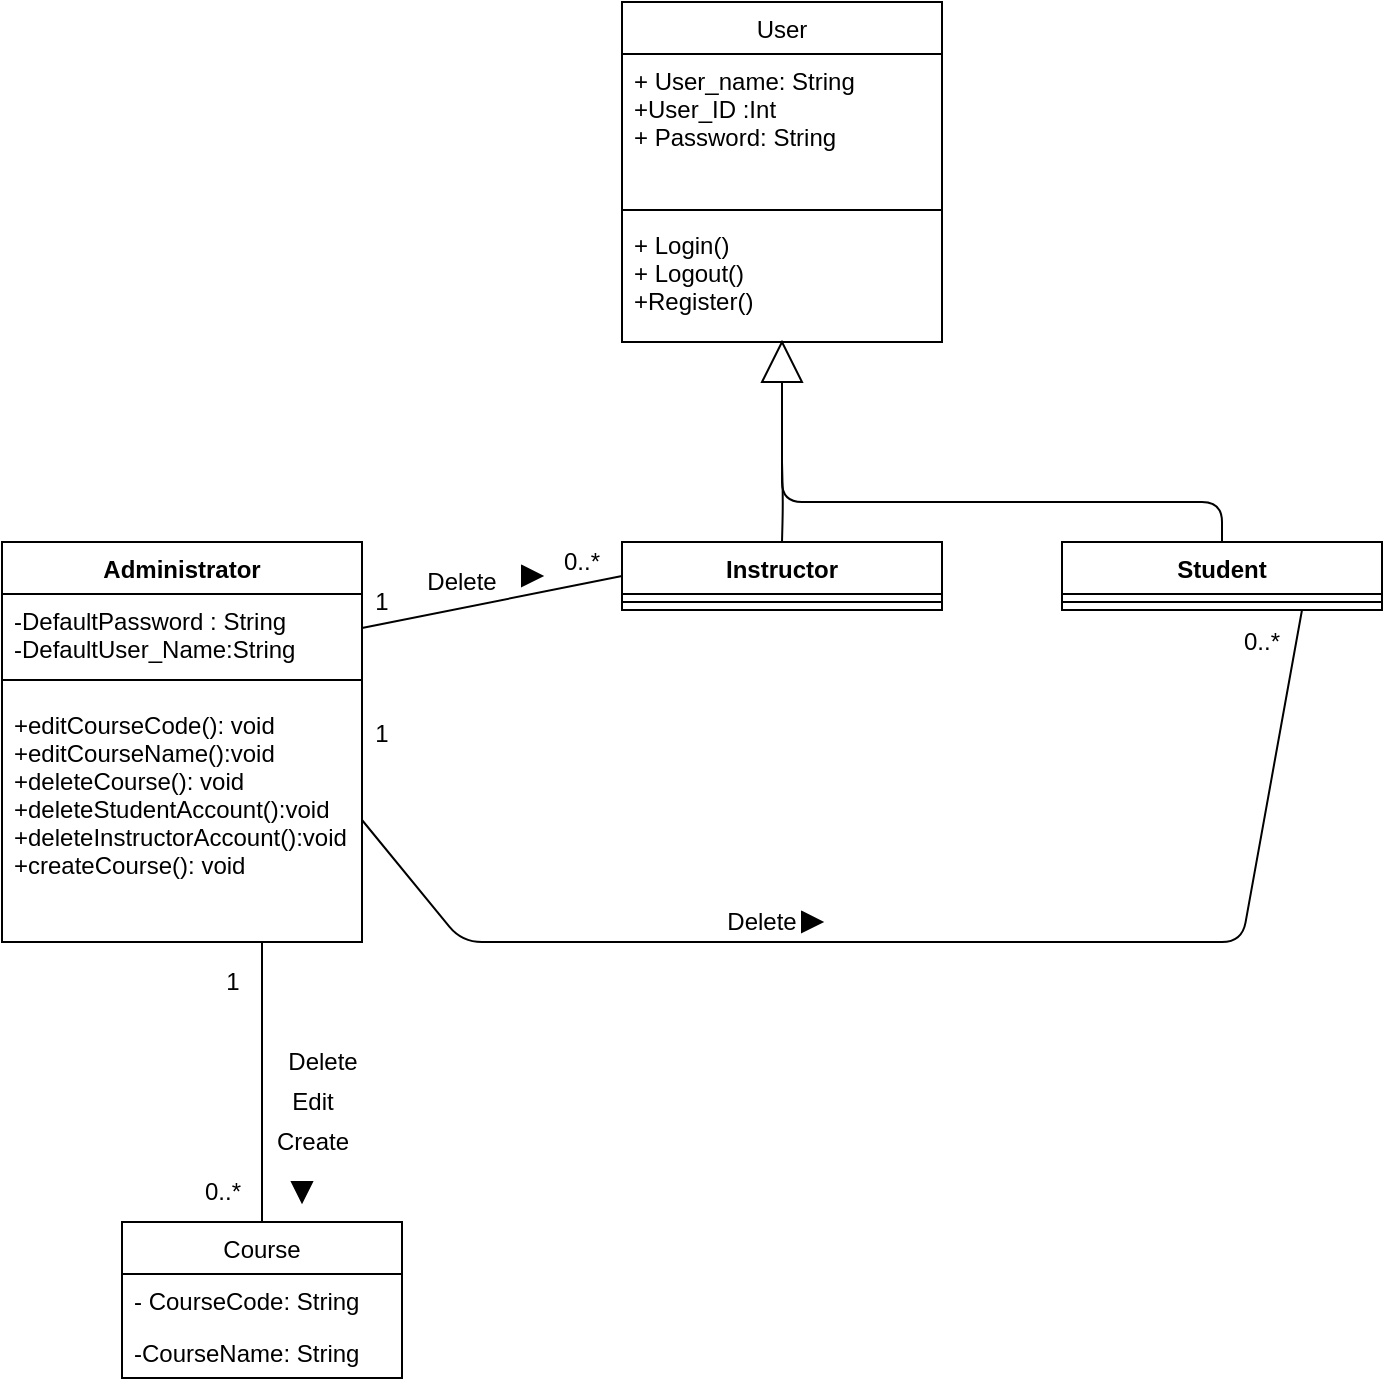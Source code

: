 <mxfile version="14.7.7" type="github">
  <diagram id="0Ks4ecTs9P0g9Y5sOIQz" name="Page-1">
    <mxGraphModel dx="1038" dy="603" grid="1" gridSize="10" guides="1" tooltips="1" connect="1" arrows="1" fold="1" page="1" pageScale="1" pageWidth="850" pageHeight="1100" math="0" shadow="0">
      <root>
        <mxCell id="0" />
        <mxCell id="1" parent="0" />
        <mxCell id="jh5FtlDnbmtHi-5MfQ73-8" value="User" style="swimlane;fontStyle=0;align=center;verticalAlign=top;childLayout=stackLayout;horizontal=1;startSize=26;horizontalStack=0;resizeParent=1;resizeParentMax=0;resizeLast=0;collapsible=1;marginBottom=0;" parent="1" vertex="1">
          <mxGeometry x="360" y="210" width="160" height="170" as="geometry" />
        </mxCell>
        <mxCell id="jh5FtlDnbmtHi-5MfQ73-9" value="+ User_name: String&#xa;+User_ID :Int&#xa;+ Password: String" style="text;strokeColor=none;fillColor=none;align=left;verticalAlign=top;spacingLeft=4;spacingRight=4;overflow=hidden;rotatable=0;points=[[0,0.5],[1,0.5]];portConstraint=eastwest;" parent="jh5FtlDnbmtHi-5MfQ73-8" vertex="1">
          <mxGeometry y="26" width="160" height="74" as="geometry" />
        </mxCell>
        <mxCell id="jh5FtlDnbmtHi-5MfQ73-10" value="" style="line;strokeWidth=1;fillColor=none;align=left;verticalAlign=middle;spacingTop=-1;spacingLeft=3;spacingRight=3;rotatable=0;labelPosition=right;points=[];portConstraint=eastwest;" parent="jh5FtlDnbmtHi-5MfQ73-8" vertex="1">
          <mxGeometry y="100" width="160" height="8" as="geometry" />
        </mxCell>
        <mxCell id="jh5FtlDnbmtHi-5MfQ73-11" value="+ Login()&#xa;+ Logout()&#xa;+Register()&#xa;" style="text;strokeColor=none;fillColor=none;align=left;verticalAlign=top;spacingLeft=4;spacingRight=4;overflow=hidden;rotatable=0;points=[[0,0.5],[1,0.5]];portConstraint=eastwest;" parent="jh5FtlDnbmtHi-5MfQ73-8" vertex="1">
          <mxGeometry y="108" width="160" height="62" as="geometry" />
        </mxCell>
        <mxCell id="jh5FtlDnbmtHi-5MfQ73-13" value=" Administrator" style="swimlane;fontStyle=1;align=center;verticalAlign=top;childLayout=stackLayout;horizontal=1;startSize=26;horizontalStack=0;resizeParent=1;resizeParentMax=0;resizeLast=0;collapsible=1;marginBottom=0;" parent="1" vertex="1">
          <mxGeometry x="50" y="480" width="180" height="200" as="geometry" />
        </mxCell>
        <mxCell id="jh5FtlDnbmtHi-5MfQ73-14" value="-DefaultPassword : String&#xa;-DefaultUser_Name:String&#xa;" style="text;strokeColor=none;fillColor=none;align=left;verticalAlign=top;spacingLeft=4;spacingRight=4;overflow=hidden;rotatable=0;points=[[0,0.5],[1,0.5]];portConstraint=eastwest;" parent="jh5FtlDnbmtHi-5MfQ73-13" vertex="1">
          <mxGeometry y="26" width="180" height="34" as="geometry" />
        </mxCell>
        <mxCell id="jh5FtlDnbmtHi-5MfQ73-15" value="" style="line;strokeWidth=1;fillColor=none;align=left;verticalAlign=middle;spacingTop=-1;spacingLeft=3;spacingRight=3;rotatable=0;labelPosition=right;points=[];portConstraint=eastwest;" parent="jh5FtlDnbmtHi-5MfQ73-13" vertex="1">
          <mxGeometry y="60" width="180" height="18" as="geometry" />
        </mxCell>
        <mxCell id="jh5FtlDnbmtHi-5MfQ73-16" value="+editCourseCode(): void&#xa;+editCourseName():void&#xa;+deleteCourse(): void&#xa;+deleteStudentAccount():void&#xa;+deleteInstructorAccount():void&#xa;+createCourse(): void&#xa;&#xa;" style="text;strokeColor=none;fillColor=none;align=left;verticalAlign=top;spacingLeft=4;spacingRight=4;overflow=hidden;rotatable=0;points=[[0,0.5],[1,0.5]];portConstraint=eastwest;" parent="jh5FtlDnbmtHi-5MfQ73-13" vertex="1">
          <mxGeometry y="78" width="180" height="122" as="geometry" />
        </mxCell>
        <mxCell id="jh5FtlDnbmtHi-5MfQ73-17" value="Instructor" style="swimlane;fontStyle=1;align=center;verticalAlign=top;childLayout=stackLayout;horizontal=1;startSize=26;horizontalStack=0;resizeParent=1;resizeParentMax=0;resizeLast=0;collapsible=1;marginBottom=0;" parent="1" vertex="1">
          <mxGeometry x="360" y="480" width="160" height="34" as="geometry" />
        </mxCell>
        <mxCell id="jh5FtlDnbmtHi-5MfQ73-19" value="" style="line;strokeWidth=1;fillColor=none;align=left;verticalAlign=middle;spacingTop=-1;spacingLeft=3;spacingRight=3;rotatable=0;labelPosition=right;points=[];portConstraint=eastwest;" parent="jh5FtlDnbmtHi-5MfQ73-17" vertex="1">
          <mxGeometry y="26" width="160" height="8" as="geometry" />
        </mxCell>
        <mxCell id="jh5FtlDnbmtHi-5MfQ73-21" value="Student" style="swimlane;fontStyle=1;align=center;verticalAlign=top;childLayout=stackLayout;horizontal=1;startSize=26;horizontalStack=0;resizeParent=1;resizeParentMax=0;resizeLast=0;collapsible=1;marginBottom=0;" parent="1" vertex="1">
          <mxGeometry x="580" y="480" width="160" height="34" as="geometry" />
        </mxCell>
        <mxCell id="jh5FtlDnbmtHi-5MfQ73-23" value="" style="line;strokeWidth=1;fillColor=none;align=left;verticalAlign=middle;spacingTop=-1;spacingLeft=3;spacingRight=3;rotatable=0;labelPosition=right;points=[];portConstraint=eastwest;" parent="jh5FtlDnbmtHi-5MfQ73-21" vertex="1">
          <mxGeometry y="26" width="160" height="8" as="geometry" />
        </mxCell>
        <mxCell id="jh5FtlDnbmtHi-5MfQ73-31" value="" style="endArrow=none;html=1;edgeStyle=orthogonalEdgeStyle;" parent="1" target="jh5FtlDnbmtHi-5MfQ73-17" edge="1">
          <mxGeometry relative="1" as="geometry">
            <mxPoint x="440" y="440" as="sourcePoint" />
            <mxPoint x="500" y="460" as="targetPoint" />
          </mxGeometry>
        </mxCell>
        <mxCell id="jh5FtlDnbmtHi-5MfQ73-35" value="" style="endArrow=none;html=1;edgeStyle=orthogonalEdgeStyle;entryX=0.5;entryY=0;entryDx=0;entryDy=0;exitX=0;exitY=0.5;exitDx=0;exitDy=0;" parent="1" target="jh5FtlDnbmtHi-5MfQ73-21" edge="1" source="rv63WQRZEUk_aqfnuv_n-1">
          <mxGeometry relative="1" as="geometry">
            <mxPoint x="440" y="440" as="sourcePoint" />
            <mxPoint x="500" y="460" as="targetPoint" />
            <Array as="points">
              <mxPoint x="440" y="460" />
              <mxPoint x="660" y="460" />
            </Array>
          </mxGeometry>
        </mxCell>
        <mxCell id="jh5FtlDnbmtHi-5MfQ73-40" value="Course" style="swimlane;fontStyle=0;childLayout=stackLayout;horizontal=1;startSize=26;fillColor=none;horizontalStack=0;resizeParent=1;resizeParentMax=0;resizeLast=0;collapsible=1;marginBottom=0;" parent="1" vertex="1">
          <mxGeometry x="110" y="820" width="140" height="78" as="geometry" />
        </mxCell>
        <mxCell id="jh5FtlDnbmtHi-5MfQ73-41" value="- CourseCode: String" style="text;strokeColor=none;fillColor=none;align=left;verticalAlign=top;spacingLeft=4;spacingRight=4;overflow=hidden;rotatable=0;points=[[0,0.5],[1,0.5]];portConstraint=eastwest;" parent="jh5FtlDnbmtHi-5MfQ73-40" vertex="1">
          <mxGeometry y="26" width="140" height="26" as="geometry" />
        </mxCell>
        <mxCell id="jh5FtlDnbmtHi-5MfQ73-42" value="-CourseName: String &#xa;" style="text;strokeColor=none;fillColor=none;align=left;verticalAlign=top;spacingLeft=4;spacingRight=4;overflow=hidden;rotatable=0;points=[[0,0.5],[1,0.5]];portConstraint=eastwest;" parent="jh5FtlDnbmtHi-5MfQ73-40" vertex="1">
          <mxGeometry y="52" width="140" height="26" as="geometry" />
        </mxCell>
        <mxCell id="yiBvlV-o7qWcCZld0VGW-4" value="1" style="text;html=1;align=center;verticalAlign=middle;resizable=0;points=[];autosize=1;strokeColor=none;" parent="1" vertex="1">
          <mxGeometry x="155" y="690" width="20" height="20" as="geometry" />
        </mxCell>
        <mxCell id="yiBvlV-o7qWcCZld0VGW-5" value="Create" style="text;html=1;align=center;verticalAlign=middle;resizable=0;points=[];autosize=1;strokeColor=none;" parent="1" vertex="1">
          <mxGeometry x="180" y="770" width="50" height="20" as="geometry" />
        </mxCell>
        <mxCell id="yiBvlV-o7qWcCZld0VGW-6" value="" style="triangle;whiteSpace=wrap;html=1;direction=south;fillColor=#000000;" parent="1" vertex="1">
          <mxGeometry x="195" y="800" width="10" height="10" as="geometry" />
        </mxCell>
        <mxCell id="yiBvlV-o7qWcCZld0VGW-7" value="" style="endArrow=none;html=1;entryX=0;entryY=0.5;entryDx=0;entryDy=0;exitX=1;exitY=0.5;exitDx=0;exitDy=0;" parent="1" source="jh5FtlDnbmtHi-5MfQ73-14" target="jh5FtlDnbmtHi-5MfQ73-17" edge="1">
          <mxGeometry width="50" height="50" relative="1" as="geometry">
            <mxPoint x="280" y="600" as="sourcePoint" />
            <mxPoint x="360" y="519" as="targetPoint" />
          </mxGeometry>
        </mxCell>
        <mxCell id="yiBvlV-o7qWcCZld0VGW-8" value="Delete" style="text;html=1;strokeColor=none;fillColor=none;align=center;verticalAlign=middle;whiteSpace=wrap;rounded=0;" parent="1" vertex="1">
          <mxGeometry x="260" y="490" width="40" height="20" as="geometry" />
        </mxCell>
        <mxCell id="yiBvlV-o7qWcCZld0VGW-9" value="1" style="text;html=1;strokeColor=none;fillColor=none;align=center;verticalAlign=middle;whiteSpace=wrap;rounded=0;" parent="1" vertex="1">
          <mxGeometry x="220" y="500" width="40" height="20" as="geometry" />
        </mxCell>
        <mxCell id="yiBvlV-o7qWcCZld0VGW-10" value="0..*" style="text;html=1;strokeColor=none;fillColor=none;align=center;verticalAlign=middle;whiteSpace=wrap;rounded=0;" parent="1" vertex="1">
          <mxGeometry x="320" y="480" width="40" height="20" as="geometry" />
        </mxCell>
        <mxCell id="yiBvlV-o7qWcCZld0VGW-11" value="" style="triangle;whiteSpace=wrap;html=1;fillColor=#000000;" parent="1" vertex="1">
          <mxGeometry x="310" y="492" width="10" height="10" as="geometry" />
        </mxCell>
        <mxCell id="yiBvlV-o7qWcCZld0VGW-12" value="" style="endArrow=none;html=1;exitX=1;exitY=0.5;exitDx=0;exitDy=0;entryX=0.75;entryY=1;entryDx=0;entryDy=0;" parent="1" source="jh5FtlDnbmtHi-5MfQ73-16" target="jh5FtlDnbmtHi-5MfQ73-21" edge="1">
          <mxGeometry width="50" height="50" relative="1" as="geometry">
            <mxPoint x="280" y="600" as="sourcePoint" />
            <mxPoint x="670" y="520" as="targetPoint" />
            <Array as="points">
              <mxPoint x="280" y="680" />
              <mxPoint x="390" y="680" />
              <mxPoint x="670" y="680" />
            </Array>
          </mxGeometry>
        </mxCell>
        <mxCell id="yiBvlV-o7qWcCZld0VGW-13" value="Delete" style="text;html=1;strokeColor=none;fillColor=none;align=center;verticalAlign=middle;whiteSpace=wrap;rounded=0;" parent="1" vertex="1">
          <mxGeometry x="410" y="660" width="40" height="20" as="geometry" />
        </mxCell>
        <mxCell id="yiBvlV-o7qWcCZld0VGW-14" value="" style="triangle;whiteSpace=wrap;html=1;fillColor=#000000;" parent="1" vertex="1">
          <mxGeometry x="450" y="665" width="10" height="10" as="geometry" />
        </mxCell>
        <mxCell id="yiBvlV-o7qWcCZld0VGW-15" value="0..*" style="text;html=1;strokeColor=none;fillColor=none;align=center;verticalAlign=middle;whiteSpace=wrap;rounded=0;" parent="1" vertex="1">
          <mxGeometry x="660" y="520" width="40" height="20" as="geometry" />
        </mxCell>
        <mxCell id="yiBvlV-o7qWcCZld0VGW-16" value="1" style="text;html=1;strokeColor=none;fillColor=none;align=center;verticalAlign=middle;whiteSpace=wrap;rounded=0;" parent="1" vertex="1">
          <mxGeometry x="220" y="566" width="40" height="20" as="geometry" />
        </mxCell>
        <mxCell id="yiBvlV-o7qWcCZld0VGW-17" value="Edit" style="text;html=1;align=center;verticalAlign=middle;resizable=0;points=[];autosize=1;strokeColor=none;" parent="1" vertex="1">
          <mxGeometry x="185" y="750" width="40" height="20" as="geometry" />
        </mxCell>
        <mxCell id="yiBvlV-o7qWcCZld0VGW-18" value="Delete" style="text;html=1;align=center;verticalAlign=middle;resizable=0;points=[];autosize=1;strokeColor=none;" parent="1" vertex="1">
          <mxGeometry x="185" y="730" width="50" height="20" as="geometry" />
        </mxCell>
        <mxCell id="yiBvlV-o7qWcCZld0VGW-19" value="" style="endArrow=none;html=1;entryX=0.5;entryY=0;entryDx=0;entryDy=0;" parent="1" target="jh5FtlDnbmtHi-5MfQ73-40" edge="1">
          <mxGeometry width="50" height="50" relative="1" as="geometry">
            <mxPoint x="180" y="680" as="sourcePoint" />
            <mxPoint x="330" y="500" as="targetPoint" />
          </mxGeometry>
        </mxCell>
        <mxCell id="yiBvlV-o7qWcCZld0VGW-21" value="0..*" style="text;html=1;align=center;verticalAlign=middle;resizable=0;points=[];autosize=1;strokeColor=none;" parent="1" vertex="1">
          <mxGeometry x="145" y="795" width="30" height="20" as="geometry" />
        </mxCell>
        <mxCell id="rv63WQRZEUk_aqfnuv_n-1" value="" style="triangle;whiteSpace=wrap;html=1;rotation=-90;" vertex="1" parent="1">
          <mxGeometry x="430" y="380" width="20" height="20" as="geometry" />
        </mxCell>
      </root>
    </mxGraphModel>
  </diagram>
</mxfile>
